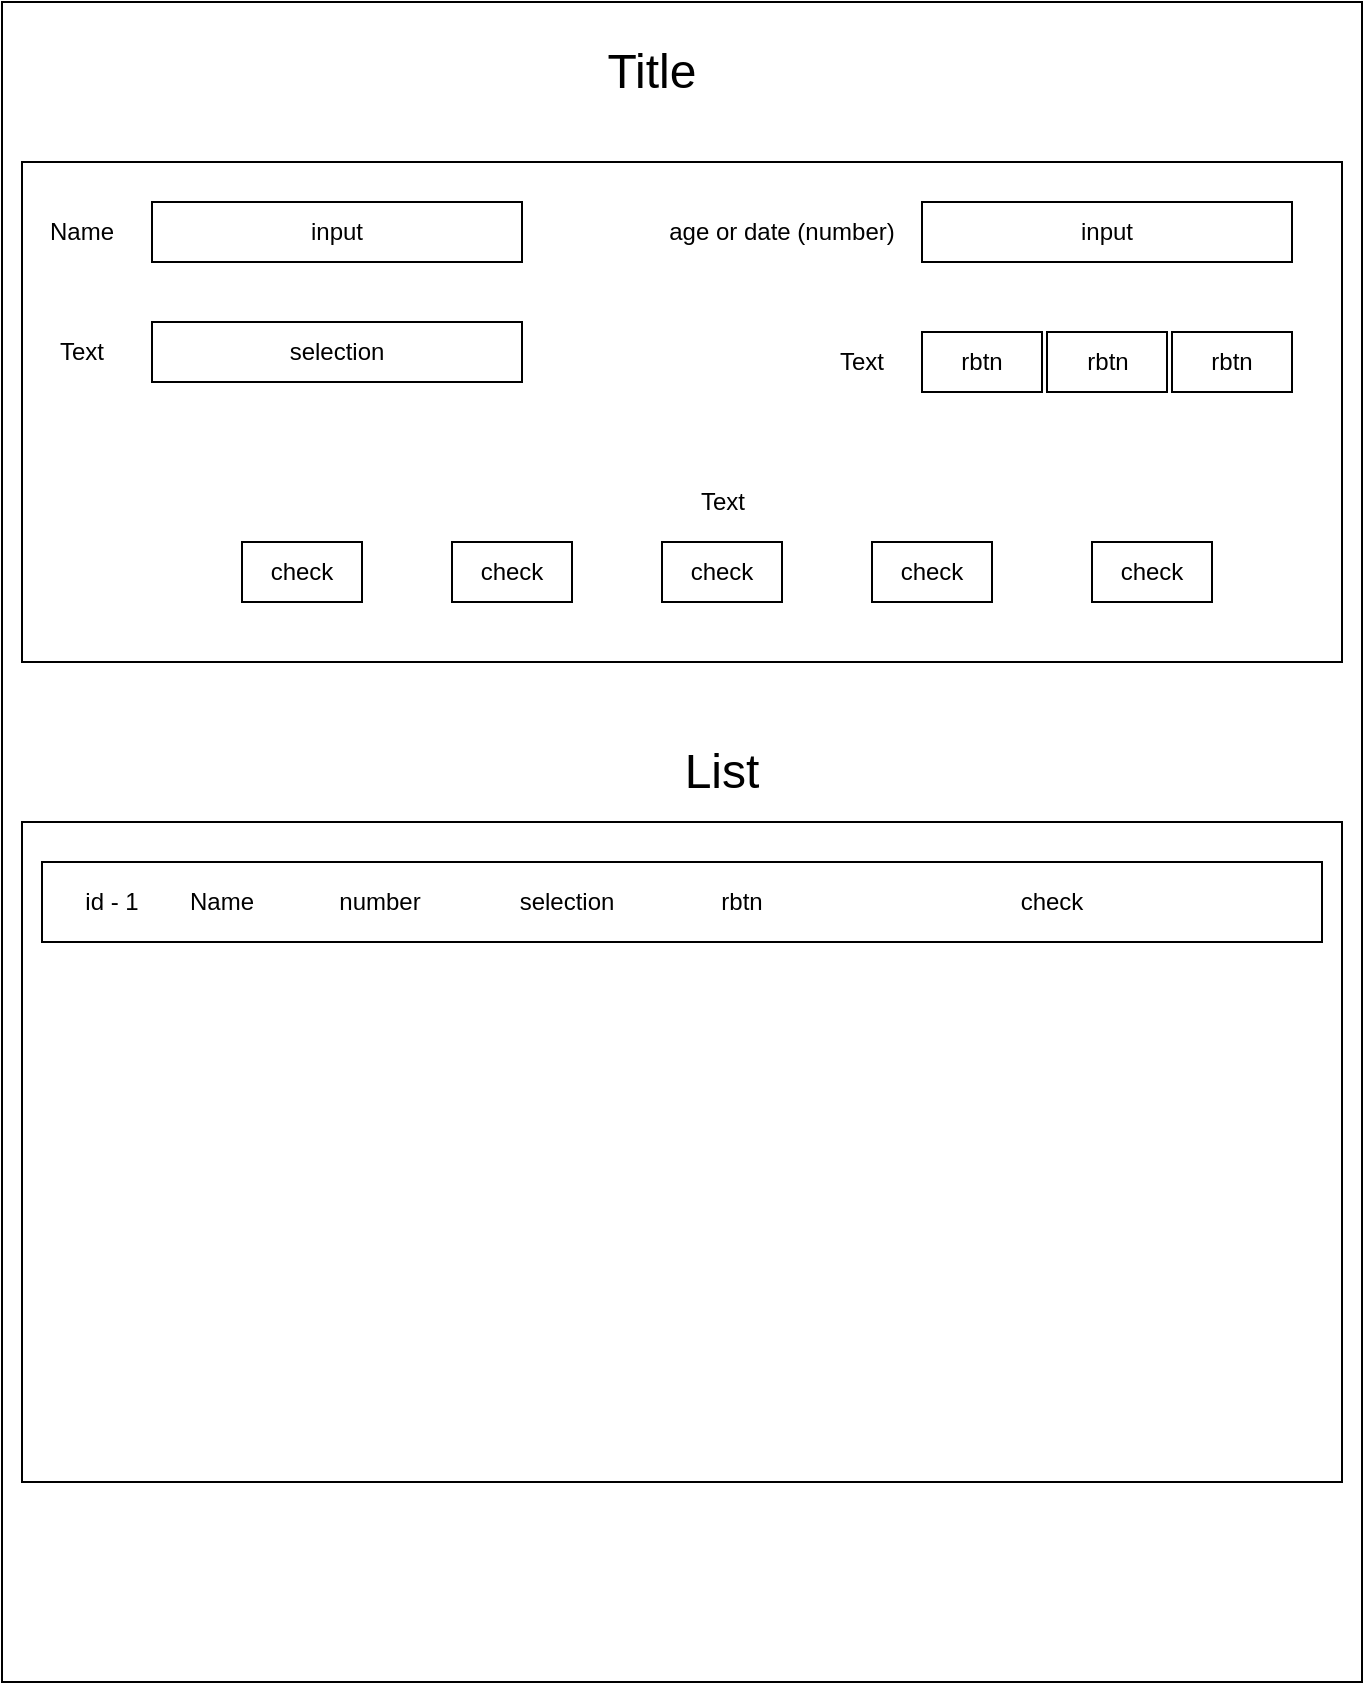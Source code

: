 <mxfile version="14.5.6" type="device"><diagram id="aKa186XBdRz8AGU4rkyu" name="Page-1"><mxGraphModel dx="1102" dy="659" grid="1" gridSize="10" guides="1" tooltips="1" connect="1" arrows="1" fold="1" page="1" pageScale="1" pageWidth="850" pageHeight="1100" math="0" shadow="0"><root><mxCell id="0"/><mxCell id="1" parent="0"/><mxCell id="6piIxt-5Hiyh0bw-eNQO-1" value="" style="rounded=0;whiteSpace=wrap;html=1;" vertex="1" parent="1"><mxGeometry x="80" y="80" width="680" height="840" as="geometry"/></mxCell><mxCell id="6piIxt-5Hiyh0bw-eNQO-2" value="&lt;font style=&quot;font-size: 24px&quot;&gt;Title&lt;/font&gt;" style="text;html=1;strokeColor=none;fillColor=none;align=center;verticalAlign=middle;whiteSpace=wrap;rounded=0;" vertex="1" parent="1"><mxGeometry x="330" y="90" width="150" height="50" as="geometry"/></mxCell><mxCell id="6piIxt-5Hiyh0bw-eNQO-3" value="" style="rounded=0;whiteSpace=wrap;html=1;" vertex="1" parent="1"><mxGeometry x="90" y="160" width="660" height="250" as="geometry"/></mxCell><mxCell id="6piIxt-5Hiyh0bw-eNQO-4" value="input" style="rounded=0;whiteSpace=wrap;html=1;" vertex="1" parent="1"><mxGeometry x="155" y="180" width="185" height="30" as="geometry"/></mxCell><mxCell id="6piIxt-5Hiyh0bw-eNQO-5" value="age or date (number)" style="text;html=1;strokeColor=none;fillColor=none;align=center;verticalAlign=middle;whiteSpace=wrap;rounded=0;" vertex="1" parent="1"><mxGeometry x="410" y="185" width="120" height="20" as="geometry"/></mxCell><mxCell id="6piIxt-5Hiyh0bw-eNQO-6" value="input" style="rounded=0;whiteSpace=wrap;html=1;" vertex="1" parent="1"><mxGeometry x="540" y="180" width="185" height="30" as="geometry"/></mxCell><mxCell id="6piIxt-5Hiyh0bw-eNQO-7" value="Name" style="text;html=1;strokeColor=none;fillColor=none;align=center;verticalAlign=middle;whiteSpace=wrap;rounded=0;" vertex="1" parent="1"><mxGeometry x="100" y="185" width="40" height="20" as="geometry"/></mxCell><mxCell id="6piIxt-5Hiyh0bw-eNQO-10" value="selection" style="rounded=0;whiteSpace=wrap;html=1;" vertex="1" parent="1"><mxGeometry x="155" y="240" width="185" height="30" as="geometry"/></mxCell><mxCell id="6piIxt-5Hiyh0bw-eNQO-11" value="Text" style="text;html=1;strokeColor=none;fillColor=none;align=center;verticalAlign=middle;whiteSpace=wrap;rounded=0;" vertex="1" parent="1"><mxGeometry x="100" y="245" width="40" height="20" as="geometry"/></mxCell><mxCell id="6piIxt-5Hiyh0bw-eNQO-13" value="rbtn" style="rounded=0;whiteSpace=wrap;html=1;" vertex="1" parent="1"><mxGeometry x="540" y="245" width="60" height="30" as="geometry"/></mxCell><mxCell id="6piIxt-5Hiyh0bw-eNQO-15" value="rbtn" style="rounded=0;whiteSpace=wrap;html=1;" vertex="1" parent="1"><mxGeometry x="602.5" y="245" width="60" height="30" as="geometry"/></mxCell><mxCell id="6piIxt-5Hiyh0bw-eNQO-16" value="rbtn" style="rounded=0;whiteSpace=wrap;html=1;" vertex="1" parent="1"><mxGeometry x="665" y="245" width="60" height="30" as="geometry"/></mxCell><mxCell id="6piIxt-5Hiyh0bw-eNQO-17" value="Text" style="text;html=1;strokeColor=none;fillColor=none;align=center;verticalAlign=middle;whiteSpace=wrap;rounded=0;" vertex="1" parent="1"><mxGeometry x="490" y="250" width="40" height="20" as="geometry"/></mxCell><mxCell id="6piIxt-5Hiyh0bw-eNQO-25" value="check" style="rounded=0;whiteSpace=wrap;html=1;" vertex="1" parent="1"><mxGeometry x="625" y="350" width="60" height="30" as="geometry"/></mxCell><mxCell id="6piIxt-5Hiyh0bw-eNQO-26" value="check" style="rounded=0;whiteSpace=wrap;html=1;" vertex="1" parent="1"><mxGeometry x="200" y="350" width="60" height="30" as="geometry"/></mxCell><mxCell id="6piIxt-5Hiyh0bw-eNQO-27" value="check" style="rounded=0;whiteSpace=wrap;html=1;" vertex="1" parent="1"><mxGeometry x="305" y="350" width="60" height="30" as="geometry"/></mxCell><mxCell id="6piIxt-5Hiyh0bw-eNQO-28" value="check" style="rounded=0;whiteSpace=wrap;html=1;" vertex="1" parent="1"><mxGeometry x="410" y="350" width="60" height="30" as="geometry"/></mxCell><mxCell id="6piIxt-5Hiyh0bw-eNQO-29" value="check" style="rounded=0;whiteSpace=wrap;html=1;" vertex="1" parent="1"><mxGeometry x="515" y="350" width="60" height="30" as="geometry"/></mxCell><mxCell id="6piIxt-5Hiyh0bw-eNQO-30" value="Text" style="text;html=1;strokeColor=none;fillColor=none;align=center;verticalAlign=middle;whiteSpace=wrap;rounded=0;" vertex="1" parent="1"><mxGeometry x="237.5" y="320" width="405" height="20" as="geometry"/></mxCell><mxCell id="6piIxt-5Hiyh0bw-eNQO-31" value="" style="rounded=0;whiteSpace=wrap;html=1;" vertex="1" parent="1"><mxGeometry x="90" y="490" width="660" height="330" as="geometry"/></mxCell><mxCell id="6piIxt-5Hiyh0bw-eNQO-32" value="&lt;font style=&quot;font-size: 24px&quot;&gt;List&lt;/font&gt;" style="text;html=1;strokeColor=none;fillColor=none;align=center;verticalAlign=middle;whiteSpace=wrap;rounded=0;" vertex="1" parent="1"><mxGeometry x="380" y="450" width="120" height="30" as="geometry"/></mxCell><mxCell id="6piIxt-5Hiyh0bw-eNQO-33" value="" style="rounded=0;whiteSpace=wrap;html=1;" vertex="1" parent="1"><mxGeometry x="100" y="510" width="640" height="40" as="geometry"/></mxCell><mxCell id="6piIxt-5Hiyh0bw-eNQO-34" value="id - 1" style="text;html=1;strokeColor=none;fillColor=none;align=center;verticalAlign=middle;whiteSpace=wrap;rounded=0;" vertex="1" parent="1"><mxGeometry x="115" y="520" width="40" height="20" as="geometry"/></mxCell><mxCell id="6piIxt-5Hiyh0bw-eNQO-35" value="Name" style="text;html=1;strokeColor=none;fillColor=none;align=center;verticalAlign=middle;whiteSpace=wrap;rounded=0;" vertex="1" parent="1"><mxGeometry x="170" y="520" width="40" height="20" as="geometry"/></mxCell><mxCell id="6piIxt-5Hiyh0bw-eNQO-36" value="number" style="text;html=1;strokeColor=none;fillColor=none;align=center;verticalAlign=middle;whiteSpace=wrap;rounded=0;" vertex="1" parent="1"><mxGeometry x="238" y="520" width="62" height="20" as="geometry"/></mxCell><mxCell id="6piIxt-5Hiyh0bw-eNQO-37" value="selection" style="text;html=1;strokeColor=none;fillColor=none;align=center;verticalAlign=middle;whiteSpace=wrap;rounded=0;" vertex="1" parent="1"><mxGeometry x="325" y="520" width="75" height="20" as="geometry"/></mxCell><mxCell id="6piIxt-5Hiyh0bw-eNQO-38" value="rbtn" style="text;html=1;strokeColor=none;fillColor=none;align=center;verticalAlign=middle;whiteSpace=wrap;rounded=0;" vertex="1" parent="1"><mxGeometry x="430" y="520" width="40" height="20" as="geometry"/></mxCell><mxCell id="6piIxt-5Hiyh0bw-eNQO-39" value="check" style="text;html=1;strokeColor=none;fillColor=none;align=center;verticalAlign=middle;whiteSpace=wrap;rounded=0;" vertex="1" parent="1"><mxGeometry x="500" y="520" width="210" height="20" as="geometry"/></mxCell></root></mxGraphModel></diagram></mxfile>